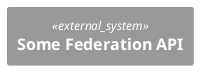 @startuml SportRadar
!include <C4/C4_Container>
System_Ext(FederationSystem, "Some Federation API", $link="./container/index.puml")
@enduml